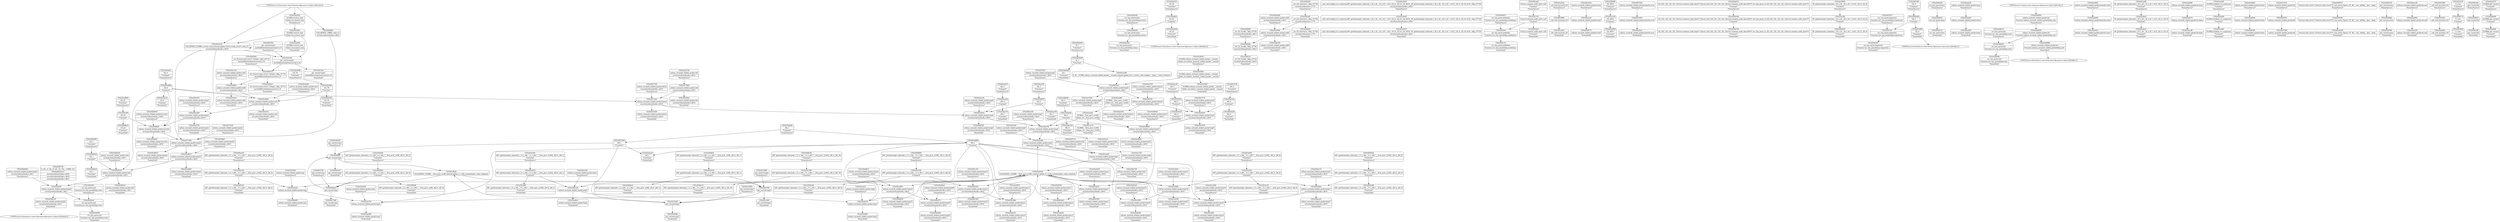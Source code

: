 digraph {
	CE0x45d3ae0 [shape=record,shape=Mrecord,label="{CE0x45d3ae0|_ret_%struct.task_struct*_%tmp4,_!dbg_!27714|./arch/x86/include/asm/current.h,14|*SummSink*}"]
	CE0x45b8890 [shape=record,shape=Mrecord,label="{CE0x45b8890|i64*_getelementptr_inbounds_(_11_x_i64_,_11_x_i64_*___llvm_gcov_ctr402,_i64_0,_i64_6)|*Constant*|*SummSource*}"]
	CE0x45bbb50 [shape=record,shape=Mrecord,label="{CE0x45bbb50|avc_has_perm:tclass|Function::avc_has_perm&Arg::tclass::}"]
	CE0x45bbf80 [shape=record,shape=Mrecord,label="{CE0x45bbf80|selinux_secmark_relabel_packet:call4|security/selinux/hooks.c,4610}"]
	CE0x45ae750 [shape=record,shape=Mrecord,label="{CE0x45ae750|selinux_secmark_relabel_packet:tmp1}"]
	CE0x45ca6f0 [shape=record,shape=Mrecord,label="{CE0x45ca6f0|selinux_secmark_relabel_packet:tmp18|security/selinux/hooks.c,4610|*SummSink*}"]
	CE0x45cc900 [shape=record,shape=Mrecord,label="{CE0x45cc900|selinux_secmark_relabel_packet:call6|security/selinux/hooks.c,4613}"]
	CE0x45e8660 [shape=record,shape=Mrecord,label="{CE0x45e8660|selinux_secmark_relabel_packet:tmp10|security/selinux/hooks.c,4610}"]
	CE0x45b8230 [shape=record,shape=Mrecord,label="{CE0x45b8230|i32_1|*Constant*}"]
	CE0x45ddfa0 [shape=record,shape=Mrecord,label="{CE0x45ddfa0|i16_42|*Constant*}"]
	CE0x45fcdf0 [shape=record,shape=Mrecord,label="{CE0x45fcdf0|_ret_i32_%retval.0,_!dbg_!27728|security/selinux/avc.c,775}"]
	CE0x5c8a790 [shape=record,shape=Mrecord,label="{CE0x5c8a790|selinux_secmark_relabel_packet:tmp5|security/selinux/hooks.c,4610}"]
	CE0x3ec70d0 [shape=record,shape=Mrecord,label="{CE0x3ec70d0|selinux_secmark_relabel_packet:tmp8|security/selinux/hooks.c,4610|*SummSink*}"]
	CE0x45de5e0 [shape=record,shape=Mrecord,label="{CE0x45de5e0|avc_has_perm:tclass|Function::avc_has_perm&Arg::tclass::|*SummSink*}"]
	CE0x45e2830 [shape=record,shape=Mrecord,label="{CE0x45e2830|_call_void_lockdep_rcu_suspicious(i8*_getelementptr_inbounds_(_25_x_i8_,_25_x_i8_*_.str3,_i32_0,_i32_0),_i32_4610,_i8*_getelementptr_inbounds_(_45_x_i8_,_45_x_i8_*_.str12,_i32_0,_i32_0))_#10,_!dbg_!27729|security/selinux/hooks.c,4610|*SummSource*}"]
	CE0x45fcfe0 [shape=record,shape=Mrecord,label="{CE0x45fcfe0|avc_has_perm:auditdata|Function::avc_has_perm&Arg::auditdata::}"]
	CE0x45b4fd0 [shape=record,shape=Mrecord,label="{CE0x45b4fd0|i64*_getelementptr_inbounds_(_2_x_i64_,_2_x_i64_*___llvm_gcov_ctr98,_i64_0,_i64_0)|*Constant*|*SummSource*}"]
	CE0x45c2ae0 [shape=record,shape=Mrecord,label="{CE0x45c2ae0|_call_void_mcount()_#3|*SummSink*}"]
	CE0x45b58b0 [shape=record,shape=Mrecord,label="{CE0x45b58b0|GLOBAL:selinux_secmark_relabel_packet.__warned|Global_var:selinux_secmark_relabel_packet.__warned}"]
	CE0x45a17f0 [shape=record,shape=Mrecord,label="{CE0x45a17f0|selinux_secmark_relabel_packet:tmp6|security/selinux/hooks.c,4610|*SummSink*}"]
	CE0x45aba30 [shape=record,shape=Mrecord,label="{CE0x45aba30|selinux_secmark_relabel_packet:tmp3}"]
	CE0x45ca850 [shape=record,shape=Mrecord,label="{CE0x45ca850|selinux_secmark_relabel_packet:tmp19|security/selinux/hooks.c,4610}"]
	CE0x45beee0 [shape=record,shape=Mrecord,label="{CE0x45beee0|selinux_secmark_relabel_packet:tmp17|security/selinux/hooks.c,4610|*SummSink*}"]
	CE0x45e7570 [shape=record,shape=Mrecord,label="{CE0x45e7570|selinux_secmark_relabel_packet:tmp9|security/selinux/hooks.c,4610|*SummSource*}"]
	CE0x45fc730 [shape=record,shape=Mrecord,label="{CE0x45fc730|%struct.common_audit_data*_null|*Constant*}"]
	CE0x45bb040 [shape=record,shape=Mrecord,label="{CE0x45bb040|selinux_secmark_relabel_packet:tmp24|security/selinux/hooks.c,4611|*SummSource*}"]
	CE0x45b9170 [shape=record,shape=Mrecord,label="{CE0x45b9170|selinux_secmark_relabel_packet:if.end|*SummSink*}"]
	CE0x45afa70 [shape=record,shape=Mrecord,label="{CE0x45afa70|selinux_secmark_relabel_packet:tmp14|security/selinux/hooks.c,4610|*SummSink*}"]
	CE0x52e8230 [shape=record,shape=Mrecord,label="{CE0x52e8230|selinux_secmark_relabel_packet:tmp16|security/selinux/hooks.c,4610|*SummSource*}"]
	CE0x45b6ac0 [shape=record,shape=Mrecord,label="{CE0x45b6ac0|i64*_getelementptr_inbounds_(_11_x_i64_,_11_x_i64_*___llvm_gcov_ctr402,_i64_0,_i64_10)|*Constant*|*SummSink*}"]
	CE0x45ffaf0 [shape=record,shape=Mrecord,label="{CE0x45ffaf0|i64*_getelementptr_inbounds_(_2_x_i64_,_2_x_i64_*___llvm_gcov_ctr98,_i64_0,_i64_0)|*Constant*|*SummSink*}"]
	CE0x45e50c0 [shape=record,shape=Mrecord,label="{CE0x45e50c0|i64_5|*Constant*}"]
	CE0x46273d0 [shape=record,shape=Mrecord,label="{CE0x46273d0|get_current:tmp|*SummSink*}"]
	CE0x45d92f0 [shape=record,shape=Mrecord,label="{CE0x45d92f0|i32_4610|*Constant*|*SummSource*}"]
	CE0x45baf50 [shape=record,shape=Mrecord,label="{CE0x45baf50|selinux_secmark_relabel_packet:tmp24|security/selinux/hooks.c,4611}"]
	CE0x45ce0d0 [shape=record,shape=Mrecord,label="{CE0x45ce0d0|selinux_secmark_relabel_packet:land.lhs.true}"]
	CE0x45c71d0 [shape=record,shape=Mrecord,label="{CE0x45c71d0|selinux_secmark_relabel_packet:tmp22|security/selinux/hooks.c,4610|*SummSource*}"]
	CE0x45e9a50 [shape=record,shape=Mrecord,label="{CE0x45e9a50|selinux_secmark_relabel_packet:tmp11|security/selinux/hooks.c,4610}"]
	CE0x45b8560 [shape=record,shape=Mrecord,label="{CE0x45b8560|i32_1|*Constant*|*SummSource*}"]
	CE0x45b86c0 [shape=record,shape=Mrecord,label="{CE0x45b86c0|i32_1|*Constant*|*SummSink*}"]
	CE0x45cfd50 [shape=record,shape=Mrecord,label="{CE0x45cfd50|i64*_getelementptr_inbounds_(_11_x_i64_,_11_x_i64_*___llvm_gcov_ctr402,_i64_0,_i64_8)|*Constant*}"]
	CE0x45bb7d0 [shape=record,shape=Mrecord,label="{CE0x45bb7d0|i32_(i32,_i32,_i16,_i32,_%struct.common_audit_data*)*_bitcast_(i32_(i32,_i32,_i16,_i32,_%struct.common_audit_data.495*)*_avc_has_perm_to_i32_(i32,_i32,_i16,_i32,_%struct.common_audit_data*)*)|*Constant*|*SummSink*}"]
	CE0x461be20 [shape=record,shape=Mrecord,label="{CE0x461be20|i64*_getelementptr_inbounds_(_2_x_i64_,_2_x_i64_*___llvm_gcov_ctr98,_i64_0,_i64_1)|*Constant*}"]
	CE0x45b8fd0 [shape=record,shape=Mrecord,label="{CE0x45b8fd0|selinux_secmark_relabel_packet:security|security/selinux/hooks.c,4610}"]
	CE0x45b97c0 [shape=record,shape=Mrecord,label="{CE0x45b97c0|_ret_%struct.task_struct*_%tmp4,_!dbg_!27714|./arch/x86/include/asm/current.h,14}"]
	CE0x45a1ff0 [shape=record,shape=Mrecord,label="{CE0x45a1ff0|i8*_getelementptr_inbounds_(_45_x_i8_,_45_x_i8_*_.str12,_i32_0,_i32_0)|*Constant*}"]
	CE0x45b2920 [shape=record,shape=Mrecord,label="{CE0x45b2920|selinux_secmark_relabel_packet:call|security/selinux/hooks.c,4610|*SummSink*}"]
	CE0x45c6310 [shape=record,shape=Mrecord,label="{CE0x45c6310|selinux_secmark_relabel_packet:cred|security/selinux/hooks.c,4610|*SummSink*}"]
	CE0x45bb350 [shape=record,shape=Mrecord,label="{CE0x45bb350|selinux_secmark_relabel_packet:call6|security/selinux/hooks.c,4613|*SummSink*}"]
	CE0x45cd540 [shape=record,shape=Mrecord,label="{CE0x45cd540|_call_void_lockdep_rcu_suspicious(i8*_getelementptr_inbounds_(_25_x_i8_,_25_x_i8_*_.str3,_i32_0,_i32_0),_i32_4610,_i8*_getelementptr_inbounds_(_45_x_i8_,_45_x_i8_*_.str12,_i32_0,_i32_0))_#10,_!dbg_!27729|security/selinux/hooks.c,4610}"]
	CE0x45fc460 [shape=record,shape=Mrecord,label="{CE0x45fc460|i32_4|*Constant*|*SummSink*}"]
	CE0x45bba50 [shape=record,shape=Mrecord,label="{CE0x45bba50|avc_has_perm:entry|*SummSource*}"]
	CE0x45ac640 [shape=record,shape=Mrecord,label="{CE0x45ac640|selinux_secmark_relabel_packet:tmp1|*SummSource*}"]
	CE0x45c6140 [shape=record,shape=Mrecord,label="{CE0x45c6140|COLLAPSED:_GCMRE_current_task_external_global_%struct.task_struct*:_elem_0::|security/selinux/hooks.c,4610}"]
	CE0x45cbec0 [shape=record,shape=Mrecord,label="{CE0x45cbec0|selinux_secmark_relabel_packet:tmp3|*SummSource*}"]
	CE0x45b5350 [shape=record,shape=Mrecord,label="{CE0x45b5350|selinux_secmark_relabel_packet:tmp11|security/selinux/hooks.c,4610|*SummSink*}"]
	CE0x45a2dd0 [shape=record,shape=Mrecord,label="{CE0x45a2dd0|selinux_secmark_relabel_packet:entry|*SummSink*}"]
	CE0x45aab30 [shape=record,shape=Mrecord,label="{CE0x45aab30|selinux_secmark_relabel_packet:entry|*SummSource*}"]
	CE0x45cce70 [shape=record,shape=Mrecord,label="{CE0x45cce70|GLOBAL:__llvm_gcov_ctr402|Global_var:__llvm_gcov_ctr402|*SummSink*}"]
	CE0x45b04c0 [shape=record,shape=Mrecord,label="{CE0x45b04c0|i64*_getelementptr_inbounds_(_11_x_i64_,_11_x_i64_*___llvm_gcov_ctr402,_i64_0,_i64_9)|*Constant*}"]
	CE0x45d0bf0 [shape=record,shape=Mrecord,label="{CE0x45d0bf0|get_current:tmp1}"]
	CE0x45dd650 [shape=record,shape=Mrecord,label="{CE0x45dd650|selinux_secmark_relabel_packet:sid|Function::selinux_secmark_relabel_packet&Arg::sid::}"]
	CE0x45d1b10 [shape=record,shape=Mrecord,label="{CE0x45d1b10|selinux_secmark_relabel_packet:tmp5|security/selinux/hooks.c,4610|*SummSink*}"]
	CE0x45d1b80 [shape=record,shape=Mrecord,label="{CE0x45d1b80|selinux_secmark_relabel_packet:tmp6|security/selinux/hooks.c,4610}"]
	CE0x62f7fa0 [shape=record,shape=Mrecord,label="{CE0x62f7fa0|selinux_secmark_relabel_packet:tmp8|security/selinux/hooks.c,4610|*SummSource*}"]
	CE0x45dde80 [shape=record,shape=Mrecord,label="{CE0x45dde80|avc_has_perm:tsid|Function::avc_has_perm&Arg::tsid::|*SummSink*}"]
	CE0x45b8a90 [shape=record,shape=Mrecord,label="{CE0x45b8a90|i64*_getelementptr_inbounds_(_11_x_i64_,_11_x_i64_*___llvm_gcov_ctr402,_i64_0,_i64_6)|*Constant*|*SummSink*}"]
	CE0x45fcb20 [shape=record,shape=Mrecord,label="{CE0x45fcb20|%struct.common_audit_data*_null|*Constant*|*SummSink*}"]
	CE0x45d4070 [shape=record,shape=Mrecord,label="{CE0x45d4070|selinux_secmark_relabel_packet:tmp20|security/selinux/hooks.c,4610}"]
	CE0x45b3020 [shape=record,shape=Mrecord,label="{CE0x45b3020|i32_78|*Constant*|*SummSink*}"]
	CE0x45fd070 [shape=record,shape=Mrecord,label="{CE0x45fd070|avc_has_perm:auditdata|Function::avc_has_perm&Arg::auditdata::|*SummSource*}"]
	CE0x45c8500 [shape=record,shape=Mrecord,label="{CE0x45c8500|GLOBAL:selinux_secmark_relabel_packet.__warned|Global_var:selinux_secmark_relabel_packet.__warned|*SummSink*}"]
	CE0x45cdce0 [shape=record,shape=Mrecord,label="{CE0x45cdce0|selinux_secmark_relabel_packet:land.lhs.true2|*SummSink*}"]
	CE0x45de440 [shape=record,shape=Mrecord,label="{CE0x45de440|i32_4|*Constant*}"]
	CE0x45aeee0 [shape=record,shape=Mrecord,label="{CE0x45aeee0|i64_3|*Constant*}"]
	CE0x45c78b0 [shape=record,shape=Mrecord,label="{CE0x45c78b0|selinux_secmark_relabel_packet:call|security/selinux/hooks.c,4610}"]
	CE0x45b9fe0 [shape=record,shape=Mrecord,label="{CE0x45b9fe0|i64*_getelementptr_inbounds_(_2_x_i64_,_2_x_i64_*___llvm_gcov_ctr98,_i64_0,_i64_1)|*Constant*|*SummSource*}"]
	CE0x45ce620 [shape=record,shape=Mrecord,label="{CE0x45ce620|selinux_secmark_relabel_packet:tmp12|security/selinux/hooks.c,4610|*SummSink*}"]
	CE0x45cea80 [shape=record,shape=Mrecord,label="{CE0x45cea80|i8*_getelementptr_inbounds_(_25_x_i8_,_25_x_i8_*_.str3,_i32_0,_i32_0)|*Constant*|*SummSource*}"]
	CE0x45ad570 [shape=record,shape=Mrecord,label="{CE0x45ad570|selinux_secmark_relabel_packet:do.body}"]
	CE0x59b1240 [shape=record,shape=Mrecord,label="{CE0x59b1240|selinux_secmark_relabel_packet:tmp5|security/selinux/hooks.c,4610|*SummSource*}"]
	CE0x45bb130 [shape=record,shape=Mrecord,label="{CE0x45bb130|selinux_secmark_relabel_packet:tmp24|security/selinux/hooks.c,4611|*SummSink*}"]
	CE0x45aed80 [shape=record,shape=Mrecord,label="{CE0x45aed80|selinux_secmark_relabel_packet:tmp1|*SummSink*}"]
	CE0x45b3db0 [shape=record,shape=Mrecord,label="{CE0x45b3db0|selinux_secmark_relabel_packet:tmp17|security/selinux/hooks.c,4610}"]
	CE0x45aa840 [shape=record,shape=Mrecord,label="{CE0x45aa840|selinux_secmark_relabel_packet:land.lhs.true2}"]
	CE0x45bb280 [shape=record,shape=Mrecord,label="{CE0x45bb280|selinux_secmark_relabel_packet:call6|security/selinux/hooks.c,4613|*SummSource*}"]
	CE0x45b5540 [shape=record,shape=Mrecord,label="{CE0x45b5540|selinux_secmark_relabel_packet:tmp12|security/selinux/hooks.c,4610|*SummSource*}"]
	CE0x45b8bc0 [shape=record,shape=Mrecord,label="{CE0x45b8bc0|i32_22|*Constant*|*SummSink*}"]
	CE0x5a6f140 [shape=record,shape=Mrecord,label="{CE0x5a6f140|i64*_getelementptr_inbounds_(_11_x_i64_,_11_x_i64_*___llvm_gcov_ctr402,_i64_0,_i64_0)|*Constant*|*SummSink*}"]
	CE0x45cd700 [shape=record,shape=Mrecord,label="{CE0x45cd700|selinux_secmark_relabel_packet:tmp21|security/selinux/hooks.c,4610|*SummSink*}"]
	CE0x45b9040 [shape=record,shape=Mrecord,label="{CE0x45b9040|selinux_secmark_relabel_packet:security|security/selinux/hooks.c,4610|*SummSource*}"]
	CE0x45ac0c0 [shape=record,shape=Mrecord,label="{CE0x45ac0c0|i64_3|*Constant*|*SummSource*}"]
	CE0x5c8a720 [shape=record,shape=Mrecord,label="{CE0x5c8a720|i64_0|*Constant*|*SummSink*}"]
	CE0x45aa8b0 [shape=record,shape=Mrecord,label="{CE0x45aa8b0|selinux_secmark_relabel_packet:land.lhs.true2|*SummSource*}"]
	CE0x45cf290 [shape=record,shape=Mrecord,label="{CE0x45cf290|selinux_secmark_relabel_packet:tmp15|security/selinux/hooks.c,4610|*SummSink*}"]
	CE0x45fd2b0 [shape=record,shape=Mrecord,label="{CE0x45fd2b0|_ret_i32_%retval.0,_!dbg_!27728|security/selinux/avc.c,775|*SummSink*}"]
	CE0x45bc870 [shape=record,shape=Mrecord,label="{CE0x45bc870|selinux_secmark_relabel_packet:tmp21|security/selinux/hooks.c,4610|*SummSource*}"]
	CE0x45be740 [shape=record,shape=Mrecord,label="{CE0x45be740|selinux_secmark_relabel_packet:tmp7|security/selinux/hooks.c,4610|*SummSink*}"]
	CE0x45d0dc0 [shape=record,shape=Mrecord,label="{CE0x45d0dc0|get_current:tmp}"]
	CE0x45bc9f0 [shape=record,shape=Mrecord,label="{CE0x45bc9f0|i32_22|*Constant*}"]
	CE0x45ac980 [shape=record,shape=Mrecord,label="{CE0x45ac980|GLOBAL:__llvm_gcov_ctr402|Global_var:__llvm_gcov_ctr402|*SummSource*}"]
	CE0x45ceb80 [shape=record,shape=Mrecord,label="{CE0x45ceb80|GLOBAL:lockdep_rcu_suspicious|*Constant*|*SummSource*}"]
	CE0x45dd110 [shape=record,shape=Mrecord,label="{CE0x45dd110|avc_has_perm:entry|*SummSink*}"]
	CE0x45fda70 [shape=record,shape=Mrecord,label="{CE0x45fda70|_ret_i32_%call6,_!dbg_!27745|security/selinux/hooks.c,4613|*SummSink*}"]
	CE0x45ad0d0 [shape=record,shape=Mrecord,label="{CE0x45ad0d0|selinux_secmark_relabel_packet:if.then}"]
	CE0x45acda0 [shape=record,shape=Mrecord,label="{CE0x45acda0|selinux_secmark_relabel_packet:tmp}"]
	CE0x45ca390 [shape=record,shape=Mrecord,label="{CE0x45ca390|0:_i8,_:_GCMR_selinux_secmark_relabel_packet.__warned_internal_global_i8_0,_section_.data.unlikely_,_align_1:_elem_0:default:}"]
	CE0x45acc40 [shape=record,shape=Mrecord,label="{CE0x45acc40|i64_5|*Constant*|*SummSource*}"]
	CE0x45cb8c0 [shape=record,shape=Mrecord,label="{CE0x45cb8c0|i8*_getelementptr_inbounds_(_25_x_i8_,_25_x_i8_*_.str3,_i32_0,_i32_0)|*Constant*}"]
	CE0x45b05a0 [shape=record,shape=Mrecord,label="{CE0x45b05a0|i64*_getelementptr_inbounds_(_11_x_i64_,_11_x_i64_*___llvm_gcov_ctr402,_i64_0,_i64_9)|*Constant*|*SummSource*}"]
	CE0x45fd240 [shape=record,shape=Mrecord,label="{CE0x45fd240|_ret_i32_%retval.0,_!dbg_!27728|security/selinux/avc.c,775|*SummSource*}"]
	CE0x45b6910 [shape=record,shape=Mrecord,label="{CE0x45b6910|selinux_secmark_relabel_packet:tmp19|security/selinux/hooks.c,4610|*SummSource*}"]
	CE0x45d0350 [shape=record,shape=Mrecord,label="{CE0x45d0350|selinux_secmark_relabel_packet:sid5|security/selinux/hooks.c,4611}"]
	CE0x45de540 [shape=record,shape=Mrecord,label="{CE0x45de540|avc_has_perm:tclass|Function::avc_has_perm&Arg::tclass::|*SummSource*}"]
	CE0x45ba1d0 [shape=record,shape=Mrecord,label="{CE0x45ba1d0|selinux_secmark_relabel_packet:tmp2}"]
	CE0x45b7fa0 [shape=record,shape=Mrecord,label="{CE0x45b7fa0|get_current:tmp4|./arch/x86/include/asm/current.h,14|*SummSink*}"]
	CE0x45c6240 [shape=record,shape=Mrecord,label="{CE0x45c6240|selinux_secmark_relabel_packet:cred|security/selinux/hooks.c,4610|*SummSource*}"]
	CE0x45fc3d0 [shape=record,shape=Mrecord,label="{CE0x45fc3d0|i32_4|*Constant*|*SummSource*}"]
	CE0x45aca30 [shape=record,shape=Mrecord,label="{CE0x45aca30|selinux_secmark_relabel_packet:if.end}"]
	"CONST[source:2(external),value:2(dynamic)][purpose:{subject}][SrcIdx:2]"
	CE0x45aec20 [shape=record,shape=Mrecord,label="{CE0x45aec20|selinux_secmark_relabel_packet:tmp4|security/selinux/hooks.c,4610|*SummSource*}"]
	CE0x45a2060 [shape=record,shape=Mrecord,label="{CE0x45a2060|i32_4610|*Constant*|*SummSink*}"]
	CE0x45dd2a0 [shape=record,shape=Mrecord,label="{CE0x45dd2a0|avc_has_perm:ssid|Function::avc_has_perm&Arg::ssid::}"]
	CE0x45caa40 [shape=record,shape=Mrecord,label="{CE0x45caa40|selinux_secmark_relabel_packet:tmp7|security/selinux/hooks.c,4610}"]
	CE0x45cb1f0 [shape=record,shape=Mrecord,label="{CE0x45cb1f0|i64*_getelementptr_inbounds_(_11_x_i64_,_11_x_i64_*___llvm_gcov_ctr402,_i64_0,_i64_8)|*Constant*|*SummSink*}"]
	CE0x45bc6b0 [shape=record,shape=Mrecord,label="{CE0x45bc6b0|selinux_secmark_relabel_packet:tmp21|security/selinux/hooks.c,4610}"]
	CE0x45c8910 [shape=record,shape=Mrecord,label="{CE0x45c8910|selinux_secmark_relabel_packet:tmp22|security/selinux/hooks.c,4610|*SummSink*}"]
	CE0x45e98d0 [shape=record,shape=Mrecord,label="{CE0x45e98d0|selinux_secmark_relabel_packet:tmp10|security/selinux/hooks.c,4610|*SummSink*}"]
	CE0x45a24e0 [shape=record,shape=Mrecord,label="{CE0x45a24e0|GLOBAL:current_task|Global_var:current_task}"]
	CE0x45b49a0 [shape=record,shape=Mrecord,label="{CE0x45b49a0|i8_1|*Constant*|*SummSource*}"]
	CE0x45c7480 [shape=record,shape=Mrecord,label="{CE0x45c7480|selinux_secmark_relabel_packet:bb|*SummSink*}"]
	"CONST[source:0(mediator),value:0(static)][purpose:{operation}][SnkIdx:3]"
	CE0x45b66f0 [shape=record,shape=Mrecord,label="{CE0x45b66f0|selinux_secmark_relabel_packet:tmp|*SummSink*}"]
	CE0x45c8810 [shape=record,shape=Mrecord,label="{CE0x45c8810|selinux_secmark_relabel_packet:tmp23|security/selinux/hooks.c,4610}"]
	CE0x45e2b00 [shape=record,shape=Mrecord,label="{CE0x45e2b00|GLOBAL:lockdep_rcu_suspicious|*Constant*}"]
	CE0x45bb950 [shape=record,shape=Mrecord,label="{CE0x45bb950|avc_has_perm:entry}"]
	CE0x45e5130 [shape=record,shape=Mrecord,label="{CE0x45e5130|i64_4|*Constant*|*SummSource*}"]
	CE0x45cecf0 [shape=record,shape=Mrecord,label="{CE0x45cecf0|i32_4610|*Constant*}"]
	CE0x45d0570 [shape=record,shape=Mrecord,label="{CE0x45d0570|%struct.task_struct*_(%struct.task_struct**)*_asm_movq_%gs:$_1:P_,$0_,_r,im,_dirflag_,_fpsr_,_flags_|*SummSource*}"]
	CE0x45abca0 [shape=record,shape=Mrecord,label="{CE0x45abca0|i64_1|*Constant*|*SummSink*}"]
	CE0x45cf220 [shape=record,shape=Mrecord,label="{CE0x45cf220|selinux_secmark_relabel_packet:tmp15|security/selinux/hooks.c,4610|*SummSource*}"]
	CE0x45b1ae0 [shape=record,shape=Mrecord,label="{CE0x45b1ae0|selinux_secmark_relabel_packet:tmp13|security/selinux/hooks.c,4610|*SummSink*}"]
	CE0x45ba160 [shape=record,shape=Mrecord,label="{CE0x45ba160|selinux_secmark_relabel_packet:tmp2|*SummSource*}"]
	"CONST[source:0(mediator),value:2(dynamic)][purpose:{object}][SnkIdx:2]"
	CE0x45b1c50 [shape=record,shape=Mrecord,label="{CE0x45b1c50|selinux_secmark_relabel_packet:tmp13|security/selinux/hooks.c,4610|*SummSource*}"]
	CE0x45fcab0 [shape=record,shape=Mrecord,label="{CE0x45fcab0|%struct.common_audit_data*_null|*Constant*|*SummSource*}"]
	CE0x45b9540 [shape=record,shape=Mrecord,label="{CE0x45b9540|get_current:entry|*SummSink*}"]
	CE0x45b8de0 [shape=record,shape=Mrecord,label="{CE0x45b8de0|COLLAPSED:_CMRE:_elem_0::|security/selinux/hooks.c,4610}"]
	CE0x45aee30 [shape=record,shape=Mrecord,label="{CE0x45aee30|selinux_secmark_relabel_packet:do.end|*SummSource*}"]
	CE0x45c42b0 [shape=record,shape=Mrecord,label="{CE0x45c42b0|%struct.task_struct*_(%struct.task_struct**)*_asm_movq_%gs:$_1:P_,$0_,_r,im,_dirflag_,_fpsr_,_flags_|*SummSink*}"]
	CE0x45b7160 [shape=record,shape=Mrecord,label="{CE0x45b7160|selinux_secmark_relabel_packet:tobool|security/selinux/hooks.c,4610|*SummSource*}"]
	CE0x45abd50 [shape=record,shape=Mrecord,label="{CE0x45abd50|_call_void_mcount()_#3|*SummSink*}"]
	CE0x45b1db0 [shape=record,shape=Mrecord,label="{CE0x45b1db0|selinux_secmark_relabel_packet:tmp14|security/selinux/hooks.c,4610}"]
	CE0x45ae070 [shape=record,shape=Mrecord,label="{CE0x45ae070|i64*_getelementptr_inbounds_(_11_x_i64_,_11_x_i64_*___llvm_gcov_ctr402,_i64_0,_i64_1)|*Constant*}"]
	CE0x45b0450 [shape=record,shape=Mrecord,label="{CE0x45b0450|i8*_getelementptr_inbounds_(_45_x_i8_,_45_x_i8_*_.str12,_i32_0,_i32_0)|*Constant*|*SummSink*}"]
	CE0x45aaa60 [shape=record,shape=Mrecord,label="{CE0x45aaa60|selinux_secmark_relabel_packet:entry}"]
	CE0x45ad6d0 [shape=record,shape=Mrecord,label="{CE0x45ad6d0|i64_1|*Constant*|*SummSource*}"]
	CE0x45cb080 [shape=record,shape=Mrecord,label="{CE0x45cb080|selinux_secmark_relabel_packet:tmp15|security/selinux/hooks.c,4610}"]
	CE0x45ad830 [shape=record,shape=Mrecord,label="{CE0x45ad830|i64_2|*Constant*}"]
	CE0x45c7ad0 [shape=record,shape=Mrecord,label="{CE0x45c7ad0|selinux_secmark_relabel_packet:tobool|security/selinux/hooks.c,4610}"]
	CE0x45b6b30 [shape=record,shape=Mrecord,label="{CE0x45b6b30|selinux_secmark_relabel_packet:tmp19|security/selinux/hooks.c,4610|*SummSink*}"]
	CE0x45dd4f0 [shape=record,shape=Mrecord,label="{CE0x45dd4f0|avc_has_perm:ssid|Function::avc_has_perm&Arg::ssid::|*SummSource*}"]
	CE0x45de010 [shape=record,shape=Mrecord,label="{CE0x45de010|i16_42|*Constant*|*SummSource*}"]
	CE0x45dc5c0 [shape=record,shape=Mrecord,label="{CE0x45dc5c0|i64_4|*Constant*}"]
	CE0x45c29e0 [shape=record,shape=Mrecord,label="{CE0x45c29e0|_call_void_mcount()_#3|*SummSource*}"]
	CE0x45b57e0 [shape=record,shape=Mrecord,label="{CE0x45b57e0|selinux_secmark_relabel_packet:tmp7|security/selinux/hooks.c,4610|*SummSource*}"]
	CE0x4627460 [shape=record,shape=Mrecord,label="{CE0x4627460|i64_1|*Constant*}"]
	CE0x45cb0f0 [shape=record,shape=Mrecord,label="{CE0x45cb0f0|i64*_getelementptr_inbounds_(_11_x_i64_,_11_x_i64_*___llvm_gcov_ctr402,_i64_0,_i64_8)|*Constant*|*SummSource*}"]
	CE0x45a2720 [shape=record,shape=Mrecord,label="{CE0x45a2720|selinux_secmark_relabel_packet:call|security/selinux/hooks.c,4610|*SummSource*}"]
	CE0x45c8d50 [shape=record,shape=Mrecord,label="{CE0x45c8d50|selinux_secmark_relabel_packet:tmp23|security/selinux/hooks.c,4610|*SummSink*}"]
	CE0x45d0730 [shape=record,shape=Mrecord,label="{CE0x45d0730|0:_i32,_4:_i32,_8:_i32,_12:_i32,_:_CMRE_4,8_|*MultipleSource*|security/selinux/hooks.c,4610|security/selinux/hooks.c,4610|security/selinux/hooks.c,4611}"]
	CE0x45ddd30 [shape=record,shape=Mrecord,label="{CE0x45ddd30|avc_has_perm:tsid|Function::avc_has_perm&Arg::tsid::}"]
	CE0x45c49d0 [shape=record,shape=Mrecord,label="{CE0x45c49d0|get_current:tmp3|*SummSink*}"]
	CE0x52e8360 [shape=record,shape=Mrecord,label="{CE0x52e8360|selinux_secmark_relabel_packet:tmp16|security/selinux/hooks.c,4610|*SummSink*}"]
	CE0x45aeb70 [shape=record,shape=Mrecord,label="{CE0x45aeb70|i64_3|*Constant*|*SummSink*}"]
	CE0x45ae960 [shape=record,shape=Mrecord,label="{CE0x45ae960|selinux_secmark_relabel_packet:do.end}"]
	CE0x45b7d80 [shape=record,shape=Mrecord,label="{CE0x45b7d80|_call_void_mcount()_#3|*SummSource*}"]
	CE0x45b1f40 [shape=record,shape=Mrecord,label="{CE0x45b1f40|_call_void_mcount()_#3}"]
	CE0x45e86d0 [shape=record,shape=Mrecord,label="{CE0x45e86d0|selinux_secmark_relabel_packet:tmp10|security/selinux/hooks.c,4610|*SummSource*}"]
	CE0x45bfc70 [shape=record,shape=Mrecord,label="{CE0x45bfc70|i1_true|*Constant*}"]
	CE0x45ebd30 [shape=record,shape=Mrecord,label="{CE0x45ebd30|selinux_secmark_relabel_packet:tmp11|security/selinux/hooks.c,4610|*SummSource*}"]
	CE0x45de2d0 [shape=record,shape=Mrecord,label="{CE0x45de2d0|i16_42|*Constant*|*SummSink*}"]
	CE0x45fc7a0 [shape=record,shape=Mrecord,label="{CE0x45fc7a0|avc_has_perm:requested|Function::avc_has_perm&Arg::requested::}"]
	CE0x45fcc70 [shape=record,shape=Mrecord,label="{CE0x45fcc70|avc_has_perm:auditdata|Function::avc_has_perm&Arg::auditdata::|*SummSink*}"]
	CE0x45fd490 [shape=record,shape=Mrecord,label="{CE0x45fd490|i64*_getelementptr_inbounds_(_2_x_i64_,_2_x_i64_*___llvm_gcov_ctr98,_i64_0,_i64_0)|*Constant*}"]
	CE0x45fec40 [shape=record,shape=Mrecord,label="{CE0x45fec40|get_current:bb|*SummSource*}"]
	CE0x45d1bf0 [shape=record,shape=Mrecord,label="{CE0x45d1bf0|selinux_secmark_relabel_packet:tmp6|security/selinux/hooks.c,4610|*SummSource*}"]
	CE0x45ace50 [shape=record,shape=Mrecord,label="{CE0x45ace50|i64_2|*Constant*|*SummSource*}"]
	CE0x45d12e0 [shape=record,shape=Mrecord,label="{CE0x45d12e0|selinux_secmark_relabel_packet:call4|security/selinux/hooks.c,4610|*SummSink*}"]
	CE0x45cf390 [shape=record,shape=Mrecord,label="{CE0x45cf390|selinux_secmark_relabel_packet:tmp16|security/selinux/hooks.c,4610}"]
	CE0x45ca590 [shape=record,shape=Mrecord,label="{CE0x45ca590|selinux_secmark_relabel_packet:tmp18|security/selinux/hooks.c,4610|*SummSource*}"]
	CE0x45cd800 [shape=record,shape=Mrecord,label="{CE0x45cd800|i32_22|*Constant*|*SummSource*}"]
	CE0x461f6d0 [shape=record,shape=Mrecord,label="{CE0x461f6d0|COLLAPSED:_GCMRE___llvm_gcov_ctr98_internal_global_2_x_i64_zeroinitializer:_elem_0:default:}"]
	CE0x45c3d80 [shape=record,shape=Mrecord,label="{CE0x45c3d80|get_current:tmp2|*SummSource*}"]
	CE0x45ceb10 [shape=record,shape=Mrecord,label="{CE0x45ceb10|i8*_getelementptr_inbounds_(_25_x_i8_,_25_x_i8_*_.str3,_i32_0,_i32_0)|*Constant*|*SummSink*}"]
	CE0x45c7410 [shape=record,shape=Mrecord,label="{CE0x45c7410|selinux_secmark_relabel_packet:bb|*SummSource*}"]
	CE0x45b5640 [shape=record,shape=Mrecord,label="{CE0x45b5640|selinux_secmark_relabel_packet:tmp|*SummSource*}"]
	CE0x45d0c60 [shape=record,shape=Mrecord,label="{CE0x45d0c60|get_current:tmp1|*SummSource*}"]
	CE0x45e7630 [shape=record,shape=Mrecord,label="{CE0x45e7630|selinux_secmark_relabel_packet:tmp9|security/selinux/hooks.c,4610|*SummSink*}"]
	CE0x45b3090 [shape=record,shape=Mrecord,label="{CE0x45b3090|i32_78|*Constant*|*SummSource*}"]
	CE0x45bd720 [shape=record,shape=Mrecord,label="{CE0x45bd720|get_current:entry|*SummSource*}"]
	CE0x45b3d40 [shape=record,shape=Mrecord,label="{CE0x45b3d40|i64*_getelementptr_inbounds_(_11_x_i64_,_11_x_i64_*___llvm_gcov_ctr402,_i64_0,_i64_9)|*Constant*|*SummSink*}"]
	CE0x45d02e0 [shape=record,shape=Mrecord,label="{CE0x45d02e0|selinux_secmark_relabel_packet:sid5|security/selinux/hooks.c,4611|*SummSink*}"]
	CE0x45c60d0 [shape=record,shape=Mrecord,label="{CE0x45c60d0|selinux_secmark_relabel_packet:cred|security/selinux/hooks.c,4610}"]
	CE0x45b1610 [shape=record,shape=Mrecord,label="{CE0x45b1610|selinux_secmark_relabel_packet:if.end|*SummSource*}"]
	CE0x45cc520 [shape=record,shape=Mrecord,label="{CE0x45cc520|i64*_getelementptr_inbounds_(_11_x_i64_,_11_x_i64_*___llvm_gcov_ctr402,_i64_0,_i64_6)|*Constant*}"]
	CE0x45b4aa0 [shape=record,shape=Mrecord,label="{CE0x45b4aa0|i8_1|*Constant*|*SummSink*}"]
	CE0x45a2640 [shape=record,shape=Mrecord,label="{CE0x45a2640|GLOBAL:current_task|Global_var:current_task|*SummSink*}"]
	CE0x45c7040 [shape=record,shape=Mrecord,label="{CE0x45c7040|selinux_secmark_relabel_packet:tmp22|security/selinux/hooks.c,4610}"]
	CE0x45add00 [shape=record,shape=Mrecord,label="{CE0x45add00|selinux_secmark_relabel_packet:do.body|*SummSource*}"]
	CE0x45b54d0 [shape=record,shape=Mrecord,label="{CE0x45b54d0|selinux_secmark_relabel_packet:tmp12|security/selinux/hooks.c,4610}"]
	CE0x45bd370 [shape=record,shape=Mrecord,label="{CE0x45bd370|GLOBAL:get_current|*Constant*|*SummSource*}"]
	"CONST[source:1(input),value:2(dynamic)][purpose:{object}][SrcIdx:1]"
	CE0x45b6d60 [shape=record,shape=Mrecord,label="{CE0x45b6d60|GLOBAL:get_current|*Constant*}"]
	CE0x45b95d0 [shape=record,shape=Mrecord,label="{CE0x45b95d0|_ret_%struct.task_struct*_%tmp4,_!dbg_!27714|./arch/x86/include/asm/current.h,14|*SummSource*}"]
	CE0x45d0e30 [shape=record,shape=Mrecord,label="{CE0x45d0e30|selinux_secmark_relabel_packet:sid5|security/selinux/hooks.c,4611|*SummSource*}"]
	CE0x45d1150 [shape=record,shape=Mrecord,label="{CE0x45d1150|selinux_secmark_relabel_packet:call4|security/selinux/hooks.c,4610|*SummSource*}"]
	CE0x45e6340 [shape=record,shape=Mrecord,label="{CE0x45e6340|selinux_secmark_relabel_packet:tmp9|security/selinux/hooks.c,4610}"]
	CE0x45e62d0 [shape=record,shape=Mrecord,label="{CE0x45e62d0|i64_4|*Constant*|*SummSink*}"]
	CE0x45fd6d0 [shape=record,shape=Mrecord,label="{CE0x45fd6d0|_ret_i32_%call6,_!dbg_!27745|security/selinux/hooks.c,4613}"]
	CE0x45ac220 [shape=record,shape=Mrecord,label="{CE0x45ac220|selinux_secmark_relabel_packet:do.end|*SummSink*}"]
	CE0x45ae5f0 [shape=record,shape=Mrecord,label="{CE0x45ae5f0|i64*_getelementptr_inbounds_(_11_x_i64_,_11_x_i64_*___llvm_gcov_ctr402,_i64_0,_i64_1)|*Constant*|*SummSource*}"]
	CE0x45d4200 [shape=record,shape=Mrecord,label="{CE0x45d4200|selinux_secmark_relabel_packet:tmp20|security/selinux/hooks.c,4610|*SummSink*}"]
	CE0x45bb440 [shape=record,shape=Mrecord,label="{CE0x45bb440|i32_(i32,_i32,_i16,_i32,_%struct.common_audit_data*)*_bitcast_(i32_(i32,_i32,_i16,_i32,_%struct.common_audit_data.495*)*_avc_has_perm_to_i32_(i32,_i32,_i16,_i32,_%struct.common_audit_data*)*)|*Constant*}"]
	CE0x45cfbd0 [shape=record,shape=Mrecord,label="{CE0x45cfbd0|i1_true|*Constant*|*SummSink*}"]
	CE0x5c8a6b0 [shape=record,shape=Mrecord,label="{CE0x5c8a6b0|i64_0|*Constant*|*SummSource*}"]
	CE0x45c6bc0 [shape=record,shape=Mrecord,label="{CE0x45c6bc0|i32_0|*Constant*|*SummSource*}"]
	CE0x45ab9c0 [shape=record,shape=Mrecord,label="{CE0x45ab9c0|selinux_secmark_relabel_packet:tmp2|*SummSink*}"]
	CE0x45bd4d0 [shape=record,shape=Mrecord,label="{CE0x45bd4d0|GLOBAL:get_current|*Constant*|*SummSink*}"]
	CE0x45b16c0 [shape=record,shape=Mrecord,label="{CE0x45b16c0|i64_5|*Constant*|*SummSink*}"]
	CE0x45d16f0 [shape=record,shape=Mrecord,label="{CE0x45d16f0|get_current:tmp4|./arch/x86/include/asm/current.h,14}"]
	CE0x45c3df0 [shape=record,shape=Mrecord,label="{CE0x45c3df0|get_current:tmp2|*SummSink*}"]
	CE0x45dd850 [shape=record,shape=Mrecord,label="{CE0x45dd850|selinux_secmark_relabel_packet:sid|Function::selinux_secmark_relabel_packet&Arg::sid::|*SummSource*}"]
	CE0x45d40e0 [shape=record,shape=Mrecord,label="{CE0x45d40e0|selinux_secmark_relabel_packet:tmp20|security/selinux/hooks.c,4610|*SummSource*}"]
	CE0x45c6c30 [shape=record,shape=Mrecord,label="{CE0x45c6c30|i32_0|*Constant*|*SummSink*}"]
	CE0x45cfa70 [shape=record,shape=Mrecord,label="{CE0x45cfa70|i1_true|*Constant*|*SummSource*}"]
	CE0x45e2910 [shape=record,shape=Mrecord,label="{CE0x45e2910|_call_void_lockdep_rcu_suspicious(i8*_getelementptr_inbounds_(_25_x_i8_,_25_x_i8_*_.str3,_i32_0,_i32_0),_i32_4610,_i8*_getelementptr_inbounds_(_45_x_i8_,_45_x_i8_*_.str12,_i32_0,_i32_0))_#10,_!dbg_!27729|security/selinux/hooks.c,4610|*SummSink*}"]
	CE0x45fee00 [shape=record,shape=Mrecord,label="{CE0x45fee00|get_current:bb|*SummSink*}"]
	CE0x45ba0f0 [shape=record,shape=Mrecord,label="{CE0x45ba0f0|i64*_getelementptr_inbounds_(_11_x_i64_,_11_x_i64_*___llvm_gcov_ctr402,_i64_0,_i64_1)|*Constant*|*SummSink*}"]
	CE0x45b7200 [shape=record,shape=Mrecord,label="{CE0x45b7200|selinux_secmark_relabel_packet:land.lhs.true|*SummSource*}"]
	CE0x45fc5d0 [shape=record,shape=Mrecord,label="{CE0x45fc5d0|avc_has_perm:requested|Function::avc_has_perm&Arg::requested::|*SummSink*}"]
	CE0x45b9bc0 [shape=record,shape=Mrecord,label="{CE0x45b9bc0|i64*_getelementptr_inbounds_(_2_x_i64_,_2_x_i64_*___llvm_gcov_ctr98,_i64_0,_i64_1)|*Constant*|*SummSink*}"]
	CE0x45bb670 [shape=record,shape=Mrecord,label="{CE0x45bb670|i32_(i32,_i32,_i16,_i32,_%struct.common_audit_data*)*_bitcast_(i32_(i32,_i32,_i16,_i32,_%struct.common_audit_data.495*)*_avc_has_perm_to_i32_(i32,_i32,_i16,_i32,_%struct.common_audit_data*)*)|*Constant*|*SummSource*}"]
	CE0x46189f0 [shape=record,shape=Mrecord,label="{CE0x46189f0|_call_void_mcount()_#3}"]
	"CONST[source:0(mediator),value:2(dynamic)][purpose:{subject}][SnkIdx:0]"
	CE0x45dc780 [shape=record,shape=Mrecord,label="{CE0x45dc780|get_current:tmp2}"]
	CE0x45dd980 [shape=record,shape=Mrecord,label="{CE0x45dd980|selinux_secmark_relabel_packet:sid|Function::selinux_secmark_relabel_packet&Arg::sid::|*SummSink*}"]
	CE0x45e2fa0 [shape=record,shape=Mrecord,label="{CE0x45e2fa0|selinux_secmark_relabel_packet:land.lhs.true|*SummSink*}"]
	CE0x45fa220 [shape=record,shape=Mrecord,label="{CE0x45fa220|get_current:tmp1|*SummSink*}"]
	CE0x45dc630 [shape=record,shape=Mrecord,label="{CE0x45dc630|selinux_secmark_relabel_packet:tobool1|security/selinux/hooks.c,4610|*SummSink*}"]
	CE0x45dde10 [shape=record,shape=Mrecord,label="{CE0x45dde10|avc_has_perm:tsid|Function::avc_has_perm&Arg::tsid::|*SummSource*}"]
	CE0x45d1440 [shape=record,shape=Mrecord,label="{CE0x45d1440|selinux_secmark_relabel_packet:tobool|security/selinux/hooks.c,4610|*SummSink*}"]
	CE0x45b1b50 [shape=record,shape=Mrecord,label="{CE0x45b1b50|selinux_secmark_relabel_packet:tmp13|security/selinux/hooks.c,4610}"]
	CE0x45a28d0 [shape=record,shape=Mrecord,label="{CE0x45a28d0|selinux_secmark_relabel_packet:if.then|*SummSource*}"]
	CE0x45adaf0 [shape=record,shape=Mrecord,label="{CE0x45adaf0|GLOBAL:__llvm_gcov_ctr402|Global_var:__llvm_gcov_ctr402}"]
	CE0x45addb0 [shape=record,shape=Mrecord,label="{CE0x45addb0|i64_1|*Constant*}"]
	CE0x62f7f30 [shape=record,shape=Mrecord,label="{CE0x62f7f30|selinux_secmark_relabel_packet:tobool1|security/selinux/hooks.c,4610}"]
	CE0x45b6a50 [shape=record,shape=Mrecord,label="{CE0x45b6a50|i64*_getelementptr_inbounds_(_11_x_i64_,_11_x_i64_*___llvm_gcov_ctr402,_i64_0,_i64_10)|*Constant*|*SummSource*}"]
	CE0x45bd6b0 [shape=record,shape=Mrecord,label="{CE0x45bd6b0|get_current:entry}"]
	CE0x45dc550 [shape=record,shape=Mrecord,label="{CE0x45dc550|selinux_secmark_relabel_packet:tobool1|security/selinux/hooks.c,4610|*SummSource*}"]
	CE0x52e84e0 [shape=record,shape=Mrecord,label="{CE0x52e84e0|i8_1|*Constant*}"]
	CE0x45dd590 [shape=record,shape=Mrecord,label="{CE0x45dd590|avc_has_perm:ssid|Function::avc_has_perm&Arg::ssid::|*SummSink*}"]
	CE0x45fc870 [shape=record,shape=Mrecord,label="{CE0x45fc870|avc_has_perm:requested|Function::avc_has_perm&Arg::requested::|*SummSource*}"]
	CE0x45d03f0 [shape=record,shape=Mrecord,label="{CE0x45d03f0|%struct.task_struct*_(%struct.task_struct**)*_asm_movq_%gs:$_1:P_,$0_,_r,im,_dirflag_,_fpsr_,_flags_}"]
	CE0x45c8bf0 [shape=record,shape=Mrecord,label="{CE0x45c8bf0|selinux_secmark_relabel_packet:tmp23|security/selinux/hooks.c,4610|*SummSource*}"]
	CE0x45b7f30 [shape=record,shape=Mrecord,label="{CE0x45b7f30|get_current:tmp4|./arch/x86/include/asm/current.h,14|*SummSource*}"]
	CE0x45ae330 [shape=record,shape=Mrecord,label="{CE0x45ae330|i64_2|*Constant*|*SummSink*}"]
	CE0x45b6520 [shape=record,shape=Mrecord,label="{CE0x45b6520|selinux_secmark_relabel_packet:tmp4|security/selinux/hooks.c,4610|*SummSink*}"]
	CE0x45ba350 [shape=record,shape=Mrecord,label="{CE0x45ba350|i64*_getelementptr_inbounds_(_11_x_i64_,_11_x_i64_*___llvm_gcov_ctr402,_i64_0,_i64_0)|*Constant*}"]
	CE0x45bee70 [shape=record,shape=Mrecord,label="{CE0x45bee70|selinux_secmark_relabel_packet:tmp17|security/selinux/hooks.c,4610|*SummSource*}"]
	CE0x45cebf0 [shape=record,shape=Mrecord,label="{CE0x45cebf0|GLOBAL:lockdep_rcu_suspicious|*Constant*|*SummSink*}"]
	CE0x45b28b0 [shape=record,shape=Mrecord,label="{CE0x45b28b0|i32_0|*Constant*}"]
	CE0x45c6d10 [shape=record,shape=Mrecord,label="{CE0x45c6d10|selinux_secmark_relabel_packet:tmp4|security/selinux/hooks.c,4610}"]
	CE0x45ae1d0 [shape=record,shape=Mrecord,label="{CE0x45ae1d0|selinux_secmark_relabel_packet:do.body|*SummSink*}"]
	CE0x45b76d0 [shape=record,shape=Mrecord,label="{CE0x45b76d0|i64*_getelementptr_inbounds_(_11_x_i64_,_11_x_i64_*___llvm_gcov_ctr402,_i64_0,_i64_10)|*Constant*}"]
	CE0x45bf0d0 [shape=record,shape=Mrecord,label="{CE0x45bf0d0|selinux_secmark_relabel_packet:tmp18|security/selinux/hooks.c,4610}"]
	CE0x45ba3c0 [shape=record,shape=Mrecord,label="{CE0x45ba3c0|i64*_getelementptr_inbounds_(_11_x_i64_,_11_x_i64_*___llvm_gcov_ctr402,_i64_0,_i64_0)|*Constant*|*SummSource*}"]
	"CONST[source:0(mediator),value:2(dynamic)][purpose:{object}][SnkIdx:1]"
	CE0x45ae6a0 [shape=record,shape=Mrecord,label="{CE0x45ae6a0|COLLAPSED:_GCMRE___llvm_gcov_ctr402_internal_global_11_x_i64_zeroinitializer:_elem_0:default:}"]
	CE0x45c9950 [shape=record,shape=Mrecord,label="{CE0x45c9950|i8*_getelementptr_inbounds_(_45_x_i8_,_45_x_i8_*_.str12,_i32_0,_i32_0)|*Constant*|*SummSource*}"]
	CE0x45af300 [shape=record,shape=Mrecord,label="{CE0x45af300|selinux_secmark_relabel_packet:if.then|*SummSink*}"]
	CE0x5c8a640 [shape=record,shape=Mrecord,label="{CE0x5c8a640|i64_0|*Constant*}"]
	CE0x45c8430 [shape=record,shape=Mrecord,label="{CE0x45c8430|GLOBAL:selinux_secmark_relabel_packet.__warned|Global_var:selinux_secmark_relabel_packet.__warned|*SummSource*}"]
	CE0x45af970 [shape=record,shape=Mrecord,label="{CE0x45af970|selinux_secmark_relabel_packet:tmp14|security/selinux/hooks.c,4610|*SummSource*}"]
	CE0x45fd8d0 [shape=record,shape=Mrecord,label="{CE0x45fd8d0|_ret_i32_%call6,_!dbg_!27745|security/selinux/hooks.c,4613|*SummSource*}"]
	CE0x45b2fb0 [shape=record,shape=Mrecord,label="{CE0x45b2fb0|i32_78|*Constant*}"]
	CE0x62f7ec0 [shape=record,shape=Mrecord,label="{CE0x62f7ec0|selinux_secmark_relabel_packet:tmp8|security/selinux/hooks.c,4610}"]
	CE0x45b90b0 [shape=record,shape=Mrecord,label="{CE0x45b90b0|selinux_secmark_relabel_packet:security|security/selinux/hooks.c,4610|*SummSink*}"]
	CE0x45d5f10 [shape=record,shape=Mrecord,label="{CE0x45d5f10|get_current:bb}"]
	CE0x461f740 [shape=record,shape=Mrecord,label="{CE0x461f740|get_current:tmp|*SummSource*}"]
	CE0x45c32d0 [shape=record,shape=Mrecord,label="{CE0x45c32d0|get_current:tmp3}"]
	CE0x45cbfb0 [shape=record,shape=Mrecord,label="{CE0x45cbfb0|selinux_secmark_relabel_packet:tmp3|*SummSink*}"]
	CE0x45c48d0 [shape=record,shape=Mrecord,label="{CE0x45c48d0|get_current:tmp3|*SummSource*}"]
	CE0x45a25b0 [shape=record,shape=Mrecord,label="{CE0x45a25b0|GLOBAL:current_task|Global_var:current_task|*SummSource*}"]
	CE0x45b5f70 [shape=record,shape=Mrecord,label="{CE0x45b5f70|selinux_secmark_relabel_packet:bb}"]
	CE0x45a25b0 -> CE0x45a24e0
	CE0x45bb040 -> CE0x45baf50
	CE0x45bfc70 -> CE0x45cfbd0
	CE0x45adaf0 -> CE0x45e8660
	CE0x45b97c0 -> CE0x45bbf80
	CE0x45e6340 -> CE0x45e8660
	CE0x45c7040 -> CE0x45c8810
	CE0x45bb130 -> "CONST[source:0(mediator),value:2(dynamic)][purpose:{subject}][SnkIdx:0]"
	CE0x45d16f0 -> CE0x45b7fa0
	CE0x461be20 -> CE0x45b9bc0
	CE0x45bb280 -> CE0x45cc900
	CE0x45c6bc0 -> CE0x45b28b0
	CE0x62f7ec0 -> CE0x62f7f30
	CE0x45bb670 -> CE0x45bb440
	CE0x5c8a790 -> CE0x45d1b10
	CE0x45b95d0 -> CE0x45b97c0
	CE0x5c8a790 -> CE0x45d1b80
	CE0x45b8de0 -> CE0x45c7040
	CE0x45bd6b0 -> CE0x45b9540
	CE0x45cf220 -> CE0x45cb080
	CE0x45fc870 -> CE0x45fc7a0
	CE0x45fcdf0 -> CE0x45cc900
	CE0x45adaf0 -> CE0x5c8a790
	CE0x59b1240 -> CE0x5c8a790
	CE0x45aba30 -> CE0x45ae6a0
	CE0x45ae6a0 -> CE0x45ba1d0
	CE0x45b1db0 -> CE0x45ae6a0
	CE0x52e8230 -> CE0x45cf390
	CE0x45cecf0 -> CE0x45a2060
	CE0x45dde10 -> CE0x45ddd30
	CE0x45de010 -> CE0x45ddfa0
	CE0x45b5f70 -> CE0x45c7480
	CE0x45c6140 -> CE0x45c7040
	CE0x45dd650 -> CE0x45ddd30
	"CONST[source:2(external),value:2(dynamic)][purpose:{subject}][SrcIdx:2]" -> CE0x45c6140
	CE0x45e8660 -> CE0x45e98d0
	CE0x45c29e0 -> CE0x46189f0
	CE0x45e9a50 -> CE0x45b5350
	CE0x45b8560 -> CE0x45b8230
	CE0x45d1bf0 -> CE0x45d1b80
	CE0x45b1b50 -> CE0x45b1ae0
	CE0x45b2fb0 -> CE0x45b3020
	CE0x45addb0 -> CE0x45abca0
	CE0x45dc550 -> CE0x62f7f30
	CE0x45dd2a0 -> CE0x45dd590
	CE0x45ddd30 -> CE0x45dde80
	CE0x45cfd50 -> CE0x45cb080
	CE0x45fcfe0 -> CE0x45fcc70
	CE0x45d1b80 -> CE0x45a17f0
	CE0x45fd6d0 -> CE0x45fda70
	CE0x45dc780 -> CE0x45c32d0
	CE0x45d5f10 -> CE0x45fee00
	CE0x45c8810 -> CE0x45c8d50
	CE0x45ae750 -> CE0x45aed80
	CE0x45de540 -> CE0x45bbb50
	CE0x46189f0 -> CE0x45c2ae0
	CE0x45b2fb0 -> CE0x45c60d0
	CE0x5c8a640 -> CE0x45e8660
	CE0x45aa840 -> CE0x45cdce0
	CE0x45bf0d0 -> CE0x45ca6f0
	CE0x45c71d0 -> CE0x45c7040
	CE0x45aba30 -> CE0x45cbfb0
	CE0x45b97c0 -> CE0x45d3ae0
	CE0x45ae6a0 -> CE0x45cb080
	CE0x45aaa60 -> CE0x45a2dd0
	CE0x45b58b0 -> CE0x62f7ec0
	CE0x45ddfa0 -> CE0x45bbb50
	CE0x45b8fd0 -> CE0x45b90b0
	CE0x45d03f0 -> CE0x45c42b0
	CE0x45d4070 -> CE0x45d4200
	CE0x45aec20 -> CE0x45c6d10
	CE0x45bc9f0 -> CE0x45b8fd0
	CE0x45de440 -> CE0x45fc7a0
	CE0x45ca850 -> CE0x45b6b30
	CE0x45ae070 -> CE0x45ba0f0
	CE0x45af970 -> CE0x45b1db0
	CE0x45e50c0 -> CE0x45b16c0
	CE0x45a28d0 -> CE0x45ad0d0
	CE0x45b54d0 -> CE0x45ce620
	CE0x45b8230 -> CE0x45d0350
	CE0x45ae070 -> CE0x45ba1d0
	CE0x45d0350 -> CE0x45baf50
	CE0x45e6340 -> CE0x45e7630
	"CONST[source:2(external),value:2(dynamic)][purpose:{subject}][SrcIdx:2]" -> CE0x45b8de0
	CE0x45c3d80 -> CE0x45dc780
	CE0x45cea80 -> CE0x45cb8c0
	CE0x45c7ad0 -> CE0x45d1440
	CE0x45c32d0 -> CE0x45c49d0
	CE0x45c6140 -> CE0x45d16f0
	CE0x45d0bf0 -> CE0x45fa220
	CE0x45b6910 -> CE0x45ca850
	CE0x45bc870 -> CE0x45bc6b0
	CE0x45ca390 -> CE0x62f7ec0
	CE0x45c32d0 -> CE0x461f6d0
	CE0x45cfd50 -> CE0x45cb1f0
	CE0x45cd540 -> CE0x45e2910
	CE0x45bd370 -> CE0x45b6d60
	CE0x45bba50 -> CE0x45bb950
	CE0x45ba3c0 -> CE0x45ba350
	CE0x45cf390 -> CE0x45ae6a0
	CE0x45c6140 -> CE0x45c6140
	CE0x5c8a640 -> CE0x5c8a790
	CE0x45b04c0 -> CE0x45b3d40
	CE0x45c60d0 -> CE0x45bc6b0
	CE0x45fec40 -> CE0x45d5f10
	CE0x45ba1d0 -> CE0x45ab9c0
	CE0x45caa40 -> CE0x45ae6a0
	CE0x461f740 -> CE0x45d0dc0
	CE0x4627460 -> CE0x45c32d0
	CE0x45c48d0 -> CE0x45c32d0
	CE0x45d0570 -> CE0x45d03f0
	CE0x45d0e30 -> CE0x45d0350
	CE0x45c7ad0 -> CE0x45c6d10
	CE0x45dd980 -> "CONST[source:0(mediator),value:2(dynamic)][purpose:{object}][SnkIdx:1]"
	CE0x45b8230 -> CE0x45b86c0
	CE0x45c6d10 -> CE0x5c8a790
	CE0x45acda0 -> CE0x45b66f0
	CE0x45d4070 -> CE0x45ae6a0
	CE0x45ae960 -> CE0x45ac220
	CE0x45d0c60 -> CE0x45d0bf0
	CE0x45b5540 -> CE0x45b54d0
	CE0x45b1610 -> CE0x45aca30
	CE0x45b28b0 -> CE0x45b8fd0
	CE0x45d0730 -> CE0x45baf50
	CE0x45ae6a0 -> CE0x45acda0
	CE0x45fc460 -> "CONST[source:0(mediator),value:0(static)][purpose:{operation}][SnkIdx:3]"
	CE0x45c7410 -> CE0x45b5f70
	CE0x45a2720 -> CE0x45c78b0
	CE0x45cb8c0 -> CE0x45ceb10
	CE0x45bc6b0 -> CE0x45b8fd0
	CE0x45cb0f0 -> CE0x45cfd50
	CE0x45b28b0 -> CE0x45d0350
	CE0x45fd490 -> CE0x45ffaf0
	CE0x45ad570 -> CE0x45ae1d0
	CE0x45bc9f0 -> CE0x45b8bc0
	CE0x461f6d0 -> CE0x45d0dc0
	CE0x45a24e0 -> CE0x45a2640
	CE0x45ba160 -> CE0x45ba1d0
	CE0x45b7160 -> CE0x45c7ad0
	CE0x45aab30 -> CE0x45aaa60
	CE0x45a24e0 -> CE0x45c6140
	CE0x45ae6a0 -> CE0x45b3db0
	CE0x45addb0 -> CE0x45bf0d0
	CE0x45b6d60 -> CE0x45bd4d0
	CE0x45c60d0 -> CE0x45c6310
	CE0x45b1f40 -> CE0x45abd50
	CE0x45c8810 -> CE0x45d0350
	"CONST[source:2(external),value:2(dynamic)][purpose:{subject}][SrcIdx:2]" -> CE0x45a25b0
	CE0x45ace50 -> CE0x45ad830
	CE0x45cb080 -> CE0x45cf290
	CE0x45b76d0 -> CE0x45ca850
	CE0x45bd720 -> CE0x45bd6b0
	CE0x45aee30 -> CE0x45ae960
	CE0x45b1db0 -> CE0x45afa70
	CE0x45bb950 -> CE0x45dd110
	CE0x45d1150 -> CE0x45bbf80
	CE0x45fc3d0 -> CE0x45de440
	CE0x45fcab0 -> CE0x45fc730
	CE0x45fc730 -> CE0x45fcfe0
	CE0x4627460 -> CE0x45d0bf0
	CE0x45ad830 -> CE0x45ae330
	CE0x45b7f30 -> CE0x45d16f0
	CE0x45ca590 -> CE0x45bf0d0
	CE0x45baf50 -> CE0x45dd2a0
	CE0x45fd240 -> CE0x45fcdf0
	CE0x45b8fd0 -> CE0x45c7040
	CE0x45aeee0 -> CE0x45c6d10
	CE0x45e86d0 -> CE0x45e8660
	CE0x45ba350 -> CE0x5a6f140
	CE0x45b3db0 -> CE0x45beee0
	CE0x45e2b00 -> CE0x45cebf0
	CE0x45d0350 -> CE0x45d02e0
	CE0x45aeee0 -> CE0x45aeb70
	CE0x45b9040 -> CE0x45b8fd0
	CE0x45c8bf0 -> CE0x45c8810
	CE0x45addb0 -> CE0x45aba30
	CE0x45bb440 -> CE0x45bb7d0
	CE0x45e8660 -> CE0x45e9a50
	CE0x45b28b0 -> CE0x45c7ad0
	CE0x45fd070 -> CE0x45fcfe0
	CE0x45ac0c0 -> CE0x45aeee0
	CE0x45ae6a0 -> CE0x45ca850
	CE0x45ce0d0 -> CE0x45e2fa0
	CE0x45b28b0 -> CE0x45c6c30
	CE0x45dc780 -> CE0x45c3df0
	CE0x45cb080 -> CE0x45cf390
	CE0x45cd800 -> CE0x45bc9f0
	CE0x45bbb50 -> CE0x45de5e0
	CE0x45adaf0 -> CE0x45cce70
	CE0x45ae6a0 -> CE0x45d1b80
	CE0x45d1b80 -> CE0x45caa40
	CE0x45addb0 -> CE0x45d4070
	CE0x45b04c0 -> CE0x45b3db0
	CE0x45add00 -> CE0x45ad570
	CE0x45ddfa0 -> CE0x45de2d0
	CE0x45cc520 -> CE0x45b1b50
	CE0x45de2d0 -> "CONST[source:0(mediator),value:2(dynamic)][purpose:{object}][SnkIdx:2]"
	"CONST[source:1(input),value:2(dynamic)][purpose:{object}][SrcIdx:1]" -> CE0x45dd850
	CE0x45b7d80 -> CE0x45b1f40
	CE0x45b5640 -> CE0x45acda0
	CE0x45ba350 -> CE0x45acda0
	CE0x45ae5f0 -> CE0x45ae070
	CE0x45c8430 -> CE0x45b58b0
	CE0x45cbec0 -> CE0x45aba30
	CE0x45acc40 -> CE0x45e50c0
	CE0x45c9950 -> CE0x45a1ff0
	CE0x5c8a6b0 -> CE0x5c8a640
	CE0x45b3db0 -> CE0x45bf0d0
	CE0x45bbf80 -> CE0x45c60d0
	CE0x45fcdf0 -> CE0x45fd2b0
	CE0x461be20 -> CE0x45dc780
	CE0x45ba1d0 -> CE0x45aba30
	CE0x45d16f0 -> CE0x45b97c0
	CE0x45ceb80 -> CE0x45e2b00
	CE0x45c6240 -> CE0x45c60d0
	CE0x45b1b50 -> CE0x45b1db0
	CE0x45b58b0 -> CE0x45c8500
	CE0x62f7f30 -> CE0x45e6340
	CE0x45dc5c0 -> CE0x45e62d0
	CE0x45ae6a0 -> CE0x45b1b50
	CE0x45c78b0 -> CE0x45b2920
	CE0x45dd650 -> CE0x45dd980
	CE0x45e7570 -> CE0x45e6340
	CE0x45fd8d0 -> CE0x45fd6d0
	CE0x45c6140 -> CE0x45bc6b0
	CE0x45b28b0 -> CE0x45c60d0
	CE0x45ae6a0 -> CE0x45e9a50
	CE0x45fc730 -> CE0x45fcb20
	CE0x45e2830 -> CE0x45cd540
	CE0x45a24e0 -> CE0x45d16f0
	CE0x45addb0 -> CE0x45b54d0
	CE0x45b4fd0 -> CE0x45fd490
	CE0x45ad0d0 -> CE0x45af300
	CE0x45addb0 -> CE0x45ae750
	CE0x45addb0 -> CE0x45caa40
	CE0x45dc5c0 -> CE0x45e6340
	CE0x45b54d0 -> CE0x45ae6a0
	CE0x45cc520 -> CE0x45b8a90
	CE0x45cf390 -> CE0x52e8360
	CE0x45c7040 -> CE0x45c8910
	CE0x45c78b0 -> CE0x45c7ad0
	CE0x45e50c0 -> CE0x45e6340
	CE0x45b1c50 -> CE0x45b1b50
	CE0x45b6a50 -> CE0x45b76d0
	CE0x45ac980 -> CE0x45adaf0
	CE0x45a1ff0 -> CE0x45b0450
	CE0x45b3090 -> CE0x45b2fb0
	CE0x45d0dc0 -> CE0x46273d0
	CE0x45ad6d0 -> CE0x4627460
	CE0x45d0bf0 -> CE0x461f6d0
	CE0x52e84e0 -> CE0x45b4aa0
	CE0x45dd4f0 -> CE0x45dd2a0
	CE0x45bc6b0 -> CE0x45cd700
	CE0x461f6d0 -> CE0x45dc780
	CE0x45b49a0 -> CE0x52e84e0
	CE0x5c8a640 -> CE0x5c8a720
	CE0x45b8890 -> CE0x45cc520
	CE0x45b76d0 -> CE0x45b6ac0
	CE0x45ac640 -> CE0x45ae750
	CE0x45ae750 -> CE0x45ae6a0
	CE0x45e5130 -> CE0x45dc5c0
	CE0x45addb0 -> CE0x45b1db0
	CE0x62f7f30 -> CE0x45dc630
	CE0x45bf0d0 -> CE0x45ae6a0
	CE0x45ad6d0 -> CE0x45addb0
	CE0x45ebd30 -> CE0x45e9a50
	CE0x45bbf80 -> CE0x45d12e0
	CE0x45cc900 -> CE0x45bb350
	CE0x45fd490 -> CE0x45d0dc0
	CE0x45b05a0 -> CE0x45b04c0
	CE0x52e84e0 -> CE0x45ca390
	CE0x45c6d10 -> CE0x45b6520
	CE0x45ad830 -> CE0x45c6d10
	CE0x45de440 -> CE0x45fc460
	CE0x62f7fa0 -> CE0x62f7ec0
	CE0x45d0dc0 -> CE0x45d0bf0
	CE0x45b9fe0 -> CE0x461be20
	CE0x45bee70 -> CE0x45b3db0
	CE0x45dd850 -> CE0x45dd650
	CE0x45cc900 -> CE0x45fd6d0
	CE0x45fc7a0 -> CE0x45fc5d0
	CE0x45b7200 -> CE0x45ce0d0
	CE0x45cfa70 -> CE0x45bfc70
	CE0x45d92f0 -> CE0x45cecf0
	CE0x4627460 -> CE0x45abca0
	CE0x62f7ec0 -> CE0x3ec70d0
	CE0x45ca850 -> CE0x45d4070
	CE0x45aca30 -> CE0x45b9170
	CE0x45addb0 -> CE0x45cf390
	CE0x45baf50 -> CE0x45bb130
	CE0x45aa8b0 -> CE0x45aa840
	CE0x45b57e0 -> CE0x45caa40
	CE0x45e9a50 -> CE0x45b54d0
	CE0x45acda0 -> CE0x45ae750
	CE0x45d40e0 -> CE0x45d4070
	CE0x45caa40 -> CE0x45be740
}